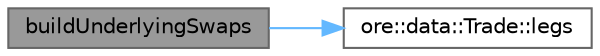 digraph "buildUnderlyingSwaps"
{
 // INTERACTIVE_SVG=YES
 // LATEX_PDF_SIZE
  bgcolor="transparent";
  edge [fontname=Helvetica,fontsize=10,labelfontname=Helvetica,labelfontsize=10];
  node [fontname=Helvetica,fontsize=10,shape=box,height=0.2,width=0.4];
  rankdir="LR";
  Node1 [label="buildUnderlyingSwaps",height=0.2,width=0.4,color="gray40", fillcolor="grey60", style="filled", fontcolor="black",tooltip="build underlying swaps for exposure simulation"];
  Node1 -> Node2 [color="steelblue1",style="solid"];
  Node2 [label="ore::data::Trade::legs",height=0.2,width=0.4,color="grey40", fillcolor="white", style="filled",URL="$classore_1_1data_1_1_trade.html#a58bdcfd300ca4bbc699e91494397072e",tooltip=" "];
}
